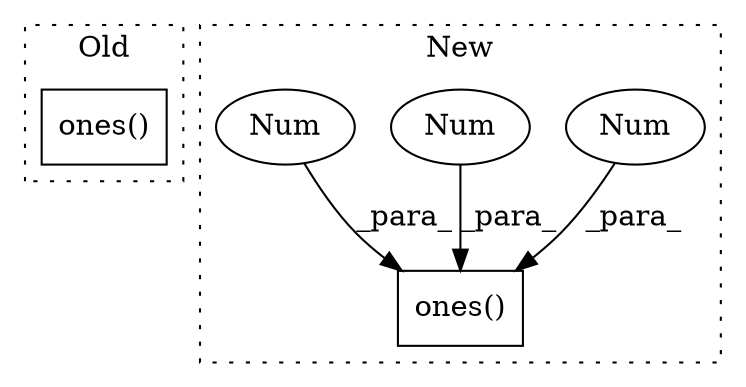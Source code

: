 digraph G {
subgraph cluster0 {
1 [label="ones()" a="75" s="1781,1801" l="11,1" shape="box"];
label = "Old";
style="dotted";
}
subgraph cluster1 {
2 [label="ones()" a="75" s="1351,1385" l="11,1" shape="box"];
3 [label="Num" a="76" s="1384" l="1" shape="ellipse"];
4 [label="Num" a="76" s="1381" l="1" shape="ellipse"];
5 [label="Num" a="76" s="1362" l="1" shape="ellipse"];
label = "New";
style="dotted";
}
3 -> 2 [label="_para_"];
4 -> 2 [label="_para_"];
5 -> 2 [label="_para_"];
}